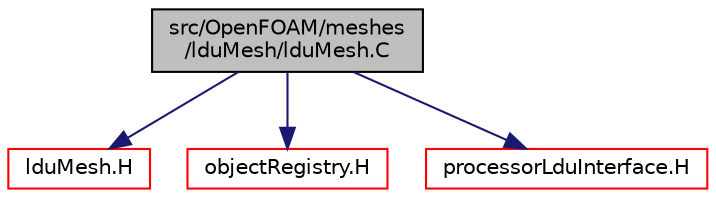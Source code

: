 digraph "src/OpenFOAM/meshes/lduMesh/lduMesh.C"
{
  bgcolor="transparent";
  edge [fontname="Helvetica",fontsize="10",labelfontname="Helvetica",labelfontsize="10"];
  node [fontname="Helvetica",fontsize="10",shape=record];
  Node1 [label="src/OpenFOAM/meshes\l/lduMesh/lduMesh.C",height=0.2,width=0.4,color="black", fillcolor="grey75", style="filled", fontcolor="black"];
  Node1 -> Node2 [color="midnightblue",fontsize="10",style="solid",fontname="Helvetica"];
  Node2 [label="lduMesh.H",height=0.2,width=0.4,color="red",URL="$a08498.html"];
  Node1 -> Node3 [color="midnightblue",fontsize="10",style="solid",fontname="Helvetica"];
  Node3 [label="objectRegistry.H",height=0.2,width=0.4,color="red",URL="$a07860.html"];
  Node1 -> Node4 [color="midnightblue",fontsize="10",style="solid",fontname="Helvetica"];
  Node4 [label="processorLduInterface.H",height=0.2,width=0.4,color="red",URL="$a08292.html"];
}
